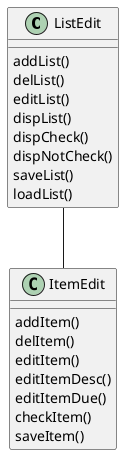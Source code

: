 @startuml
class ListEdit{
addList()
delList()
editList()
dispList()
dispCheck()
dispNotCheck()
saveList()
loadList()
}

class ItemEdit{
addItem()
delItem()
editItem()
editItemDesc()
editItemDue()
checkItem()
saveItem()
}

ListEdit --ItemEdit

@enduml